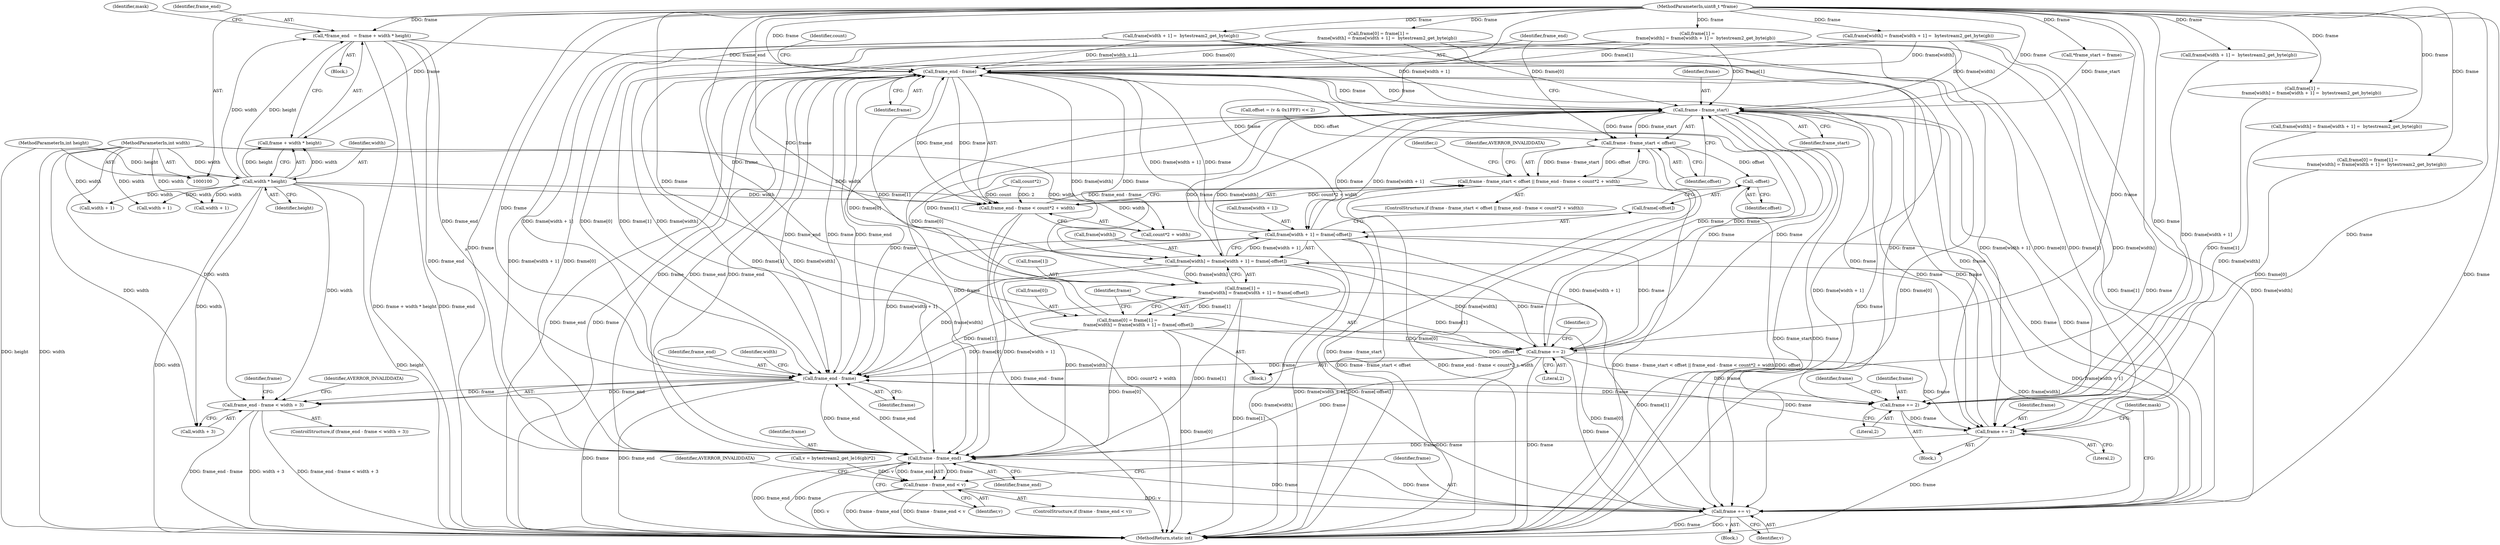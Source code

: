 digraph "1_FFmpeg_f52fbf4f3ed02a7d872d8a102006f29b4421f360@integer" {
"1000111" [label="(Call,*frame_end   = frame + width * height)"];
"1000102" [label="(MethodParameterIn,uint8_t *frame)"];
"1000115" [label="(Call,width * height)"];
"1000103" [label="(MethodParameterIn,int width)"];
"1000104" [label="(MethodParameterIn,int height)"];
"1000191" [label="(Call,frame_end - frame)"];
"1000186" [label="(Call,frame - frame_start)"];
"1000185" [label="(Call,frame - frame_start < offset)"];
"1000184" [label="(Call,frame - frame_start < offset || frame_end - frame < count*2 + width)"];
"1000231" [label="(Call,-offset)"];
"1000219" [label="(Call,frame[width] = frame[width + 1] = frame[-offset])"];
"1000215" [label="(Call,frame[1] =\n                frame[width] = frame[width + 1] = frame[-offset])"];
"1000211" [label="(Call,frame[0] = frame[1] =\n                frame[width] = frame[width + 1] = frame[-offset])"];
"1000233" [label="(Call,frame += 2)"];
"1000223" [label="(Call,frame[width + 1] = frame[-offset])"];
"1000252" [label="(Call,frame - frame_end)"];
"1000251" [label="(Call,frame - frame_end < v)"];
"1000258" [label="(Call,frame += v)"];
"1000265" [label="(Call,frame_end - frame)"];
"1000264" [label="(Call,frame_end - frame < width + 3)"];
"1000293" [label="(Call,frame += 2)"];
"1000316" [label="(Call,frame += 2)"];
"1000190" [label="(Call,frame_end - frame < count*2 + width)"];
"1000189" [label="(Identifier,offset)"];
"1000265" [label="(Call,frame_end - frame)"];
"1000117" [label="(Identifier,height)"];
"1000308" [label="(Call,frame[width + 1] =  bytestream2_get_byte(gb))"];
"1000235" [label="(Literal,2)"];
"1000243" [label="(Block,)"];
"1000288" [label="(Call,width + 1)"];
"1000298" [label="(Identifier,frame)"];
"1000120" [label="(Identifier,mask)"];
"1000295" [label="(Literal,2)"];
"1000293" [label="(Call,frame += 2)"];
"1000191" [label="(Call,frame_end - frame)"];
"1000304" [label="(Call,frame[width] = frame[width + 1] =  bytestream2_get_byte(gb))"];
"1000254" [label="(Identifier,frame_end)"];
"1000187" [label="(Identifier,frame)"];
"1000103" [label="(MethodParameterIn,int width)"];
"1000104" [label="(MethodParameterIn,int height)"];
"1000188" [label="(Identifier,frame_start)"];
"1000285" [label="(Call,frame[width + 1] =  bytestream2_get_byte(gb))"];
"1000116" [label="(Identifier,width)"];
"1000226" [label="(Call,width + 1)"];
"1000277" [label="(Call,frame[1] =\n             frame[width] = frame[width + 1] =  bytestream2_get_byte(gb))"];
"1000102" [label="(MethodParameterIn,uint8_t *frame)"];
"1000232" [label="(Identifier,offset)"];
"1000266" [label="(Identifier,frame_end)"];
"1000275" [label="(Identifier,frame)"];
"1000212" [label="(Call,frame[0])"];
"1000253" [label="(Identifier,frame)"];
"1000311" [label="(Call,width + 1)"];
"1000255" [label="(Identifier,v)"];
"1000112" [label="(Identifier,frame_end)"];
"1000200" [label="(Identifier,AVERROR_INVALIDDATA)"];
"1000216" [label="(Call,frame[1])"];
"1000224" [label="(Call,frame[width + 1])"];
"1000231" [label="(Call,-offset)"];
"1000259" [label="(Identifier,frame)"];
"1000234" [label="(Identifier,frame)"];
"1000209" [label="(Identifier,i)"];
"1000105" [label="(Block,)"];
"1000324" [label="(MethodReturn,static int)"];
"1000268" [label="(Call,width + 3)"];
"1000184" [label="(Call,frame - frame_start < offset || frame_end - frame < count*2 + width)"];
"1000244" [label="(Call,v = bytestream2_get_le16(gb)*2)"];
"1000264" [label="(Call,frame_end - frame < width + 3)"];
"1000115" [label="(Call,width * height)"];
"1000113" [label="(Call,frame + width * height)"];
"1000193" [label="(Identifier,frame)"];
"1000300" [label="(Call,frame[1] =\n            frame[width] = frame[width + 1] =  bytestream2_get_byte(gb))"];
"1000190" [label="(Call,frame_end - frame < count*2 + width)"];
"1000186" [label="(Call,frame - frame_start)"];
"1000320" [label="(Identifier,mask)"];
"1000257" [label="(Identifier,AVERROR_INVALIDDATA)"];
"1000211" [label="(Call,frame[0] = frame[1] =\n                frame[width] = frame[width + 1] = frame[-offset])"];
"1000263" [label="(ControlStructure,if (frame_end - frame < width + 3))"];
"1000272" [label="(Identifier,AVERROR_INVALIDDATA)"];
"1000294" [label="(Identifier,frame)"];
"1000192" [label="(Identifier,frame_end)"];
"1000183" [label="(ControlStructure,if (frame - frame_start < offset || frame_end - frame < count*2 + width))"];
"1000195" [label="(Call,count*2)"];
"1000210" [label="(Block,)"];
"1000317" [label="(Identifier,frame)"];
"1000107" [label="(Call,*frame_start = frame)"];
"1000185" [label="(Call,frame - frame_start < offset)"];
"1000203" [label="(Identifier,i)"];
"1000252" [label="(Call,frame - frame_end)"];
"1000233" [label="(Call,frame += 2)"];
"1000296" [label="(Call,frame[0] = frame[1] =\n            frame[width] = frame[width + 1] =  bytestream2_get_byte(gb))"];
"1000316" [label="(Call,frame += 2)"];
"1000111" [label="(Call,*frame_end   = frame + width * height)"];
"1000220" [label="(Call,frame[width])"];
"1000219" [label="(Call,frame[width] = frame[width + 1] = frame[-offset])"];
"1000267" [label="(Identifier,frame)"];
"1000223" [label="(Call,frame[width + 1] = frame[-offset])"];
"1000167" [label="(Call,offset = (v & 0x1FFF) << 2)"];
"1000251" [label="(Call,frame - frame_end < v)"];
"1000194" [label="(Call,count*2 + width)"];
"1000196" [label="(Identifier,count)"];
"1000258" [label="(Call,frame += v)"];
"1000260" [label="(Identifier,v)"];
"1000262" [label="(Block,)"];
"1000318" [label="(Literal,2)"];
"1000281" [label="(Call,frame[width] = frame[width + 1] =  bytestream2_get_byte(gb))"];
"1000269" [label="(Identifier,width)"];
"1000273" [label="(Call,frame[0] = frame[1] =\n             frame[width] = frame[width + 1] =  bytestream2_get_byte(gb))"];
"1000250" [label="(ControlStructure,if (frame - frame_end < v))"];
"1000215" [label="(Call,frame[1] =\n                frame[width] = frame[width + 1] = frame[-offset])"];
"1000229" [label="(Call,frame[-offset])"];
"1000111" -> "1000105"  [label="AST: "];
"1000111" -> "1000113"  [label="CFG: "];
"1000112" -> "1000111"  [label="AST: "];
"1000113" -> "1000111"  [label="AST: "];
"1000120" -> "1000111"  [label="CFG: "];
"1000111" -> "1000324"  [label="DDG: frame_end"];
"1000111" -> "1000324"  [label="DDG: frame + width * height"];
"1000102" -> "1000111"  [label="DDG: frame"];
"1000115" -> "1000111"  [label="DDG: width"];
"1000115" -> "1000111"  [label="DDG: height"];
"1000111" -> "1000191"  [label="DDG: frame_end"];
"1000111" -> "1000252"  [label="DDG: frame_end"];
"1000111" -> "1000265"  [label="DDG: frame_end"];
"1000102" -> "1000100"  [label="AST: "];
"1000102" -> "1000324"  [label="DDG: frame"];
"1000102" -> "1000107"  [label="DDG: frame"];
"1000102" -> "1000113"  [label="DDG: frame"];
"1000102" -> "1000186"  [label="DDG: frame"];
"1000102" -> "1000191"  [label="DDG: frame"];
"1000102" -> "1000211"  [label="DDG: frame"];
"1000102" -> "1000215"  [label="DDG: frame"];
"1000102" -> "1000219"  [label="DDG: frame"];
"1000102" -> "1000223"  [label="DDG: frame"];
"1000102" -> "1000233"  [label="DDG: frame"];
"1000102" -> "1000252"  [label="DDG: frame"];
"1000102" -> "1000258"  [label="DDG: frame"];
"1000102" -> "1000265"  [label="DDG: frame"];
"1000102" -> "1000273"  [label="DDG: frame"];
"1000102" -> "1000277"  [label="DDG: frame"];
"1000102" -> "1000281"  [label="DDG: frame"];
"1000102" -> "1000285"  [label="DDG: frame"];
"1000102" -> "1000293"  [label="DDG: frame"];
"1000102" -> "1000296"  [label="DDG: frame"];
"1000102" -> "1000300"  [label="DDG: frame"];
"1000102" -> "1000304"  [label="DDG: frame"];
"1000102" -> "1000308"  [label="DDG: frame"];
"1000102" -> "1000316"  [label="DDG: frame"];
"1000115" -> "1000113"  [label="AST: "];
"1000115" -> "1000117"  [label="CFG: "];
"1000116" -> "1000115"  [label="AST: "];
"1000117" -> "1000115"  [label="AST: "];
"1000113" -> "1000115"  [label="CFG: "];
"1000115" -> "1000324"  [label="DDG: height"];
"1000115" -> "1000324"  [label="DDG: width"];
"1000115" -> "1000113"  [label="DDG: width"];
"1000115" -> "1000113"  [label="DDG: height"];
"1000103" -> "1000115"  [label="DDG: width"];
"1000104" -> "1000115"  [label="DDG: height"];
"1000115" -> "1000190"  [label="DDG: width"];
"1000115" -> "1000194"  [label="DDG: width"];
"1000115" -> "1000226"  [label="DDG: width"];
"1000115" -> "1000264"  [label="DDG: width"];
"1000115" -> "1000268"  [label="DDG: width"];
"1000115" -> "1000288"  [label="DDG: width"];
"1000115" -> "1000311"  [label="DDG: width"];
"1000103" -> "1000100"  [label="AST: "];
"1000103" -> "1000324"  [label="DDG: width"];
"1000103" -> "1000190"  [label="DDG: width"];
"1000103" -> "1000194"  [label="DDG: width"];
"1000103" -> "1000226"  [label="DDG: width"];
"1000103" -> "1000264"  [label="DDG: width"];
"1000103" -> "1000268"  [label="DDG: width"];
"1000103" -> "1000288"  [label="DDG: width"];
"1000103" -> "1000311"  [label="DDG: width"];
"1000104" -> "1000100"  [label="AST: "];
"1000104" -> "1000324"  [label="DDG: height"];
"1000191" -> "1000190"  [label="AST: "];
"1000191" -> "1000193"  [label="CFG: "];
"1000192" -> "1000191"  [label="AST: "];
"1000193" -> "1000191"  [label="AST: "];
"1000196" -> "1000191"  [label="CFG: "];
"1000191" -> "1000324"  [label="DDG: frame"];
"1000191" -> "1000324"  [label="DDG: frame_end"];
"1000191" -> "1000186"  [label="DDG: frame"];
"1000191" -> "1000190"  [label="DDG: frame_end"];
"1000191" -> "1000190"  [label="DDG: frame"];
"1000252" -> "1000191"  [label="DDG: frame_end"];
"1000265" -> "1000191"  [label="DDG: frame_end"];
"1000308" -> "1000191"  [label="DDG: frame[width + 1]"];
"1000186" -> "1000191"  [label="DDG: frame"];
"1000215" -> "1000191"  [label="DDG: frame[1]"];
"1000304" -> "1000191"  [label="DDG: frame[width]"];
"1000300" -> "1000191"  [label="DDG: frame[1]"];
"1000219" -> "1000191"  [label="DDG: frame[width]"];
"1000223" -> "1000191"  [label="DDG: frame[width + 1]"];
"1000211" -> "1000191"  [label="DDG: frame[0]"];
"1000296" -> "1000191"  [label="DDG: frame[0]"];
"1000233" -> "1000191"  [label="DDG: frame"];
"1000191" -> "1000219"  [label="DDG: frame"];
"1000191" -> "1000223"  [label="DDG: frame"];
"1000191" -> "1000233"  [label="DDG: frame"];
"1000191" -> "1000252"  [label="DDG: frame"];
"1000191" -> "1000252"  [label="DDG: frame_end"];
"1000191" -> "1000258"  [label="DDG: frame"];
"1000191" -> "1000265"  [label="DDG: frame_end"];
"1000191" -> "1000265"  [label="DDG: frame"];
"1000191" -> "1000293"  [label="DDG: frame"];
"1000191" -> "1000316"  [label="DDG: frame"];
"1000186" -> "1000185"  [label="AST: "];
"1000186" -> "1000188"  [label="CFG: "];
"1000187" -> "1000186"  [label="AST: "];
"1000188" -> "1000186"  [label="AST: "];
"1000189" -> "1000186"  [label="CFG: "];
"1000186" -> "1000324"  [label="DDG: frame_start"];
"1000186" -> "1000324"  [label="DDG: frame"];
"1000186" -> "1000185"  [label="DDG: frame"];
"1000186" -> "1000185"  [label="DDG: frame_start"];
"1000258" -> "1000186"  [label="DDG: frame"];
"1000308" -> "1000186"  [label="DDG: frame[width + 1]"];
"1000215" -> "1000186"  [label="DDG: frame[1]"];
"1000304" -> "1000186"  [label="DDG: frame[width]"];
"1000300" -> "1000186"  [label="DDG: frame[1]"];
"1000211" -> "1000186"  [label="DDG: frame[0]"];
"1000296" -> "1000186"  [label="DDG: frame[0]"];
"1000233" -> "1000186"  [label="DDG: frame"];
"1000219" -> "1000186"  [label="DDG: frame[width]"];
"1000223" -> "1000186"  [label="DDG: frame[width + 1]"];
"1000316" -> "1000186"  [label="DDG: frame"];
"1000107" -> "1000186"  [label="DDG: frame_start"];
"1000186" -> "1000219"  [label="DDG: frame"];
"1000186" -> "1000223"  [label="DDG: frame"];
"1000186" -> "1000233"  [label="DDG: frame"];
"1000186" -> "1000252"  [label="DDG: frame"];
"1000186" -> "1000258"  [label="DDG: frame"];
"1000186" -> "1000265"  [label="DDG: frame"];
"1000186" -> "1000293"  [label="DDG: frame"];
"1000186" -> "1000316"  [label="DDG: frame"];
"1000185" -> "1000184"  [label="AST: "];
"1000185" -> "1000189"  [label="CFG: "];
"1000189" -> "1000185"  [label="AST: "];
"1000192" -> "1000185"  [label="CFG: "];
"1000184" -> "1000185"  [label="CFG: "];
"1000185" -> "1000324"  [label="DDG: frame - frame_start"];
"1000185" -> "1000324"  [label="DDG: offset"];
"1000185" -> "1000184"  [label="DDG: frame - frame_start"];
"1000185" -> "1000184"  [label="DDG: offset"];
"1000167" -> "1000185"  [label="DDG: offset"];
"1000185" -> "1000231"  [label="DDG: offset"];
"1000184" -> "1000183"  [label="AST: "];
"1000184" -> "1000190"  [label="CFG: "];
"1000190" -> "1000184"  [label="AST: "];
"1000200" -> "1000184"  [label="CFG: "];
"1000203" -> "1000184"  [label="CFG: "];
"1000184" -> "1000324"  [label="DDG: frame - frame_start < offset"];
"1000184" -> "1000324"  [label="DDG: frame_end - frame < count*2 + width"];
"1000184" -> "1000324"  [label="DDG: frame - frame_start < offset || frame_end - frame < count*2 + width"];
"1000190" -> "1000184"  [label="DDG: frame_end - frame"];
"1000190" -> "1000184"  [label="DDG: count*2 + width"];
"1000231" -> "1000229"  [label="AST: "];
"1000231" -> "1000232"  [label="CFG: "];
"1000232" -> "1000231"  [label="AST: "];
"1000229" -> "1000231"  [label="CFG: "];
"1000231" -> "1000324"  [label="DDG: offset"];
"1000219" -> "1000215"  [label="AST: "];
"1000219" -> "1000223"  [label="CFG: "];
"1000220" -> "1000219"  [label="AST: "];
"1000223" -> "1000219"  [label="AST: "];
"1000215" -> "1000219"  [label="CFG: "];
"1000219" -> "1000324"  [label="DDG: frame[width]"];
"1000219" -> "1000215"  [label="DDG: frame[width]"];
"1000223" -> "1000219"  [label="DDG: frame[width + 1]"];
"1000233" -> "1000219"  [label="DDG: frame"];
"1000219" -> "1000233"  [label="DDG: frame[width]"];
"1000219" -> "1000252"  [label="DDG: frame[width]"];
"1000219" -> "1000258"  [label="DDG: frame[width]"];
"1000219" -> "1000265"  [label="DDG: frame[width]"];
"1000215" -> "1000211"  [label="AST: "];
"1000216" -> "1000215"  [label="AST: "];
"1000211" -> "1000215"  [label="CFG: "];
"1000215" -> "1000324"  [label="DDG: frame[1]"];
"1000215" -> "1000211"  [label="DDG: frame[1]"];
"1000215" -> "1000233"  [label="DDG: frame[1]"];
"1000215" -> "1000252"  [label="DDG: frame[1]"];
"1000215" -> "1000258"  [label="DDG: frame[1]"];
"1000215" -> "1000265"  [label="DDG: frame[1]"];
"1000211" -> "1000210"  [label="AST: "];
"1000212" -> "1000211"  [label="AST: "];
"1000234" -> "1000211"  [label="CFG: "];
"1000211" -> "1000324"  [label="DDG: frame[0]"];
"1000211" -> "1000233"  [label="DDG: frame[0]"];
"1000211" -> "1000252"  [label="DDG: frame[0]"];
"1000211" -> "1000258"  [label="DDG: frame[0]"];
"1000211" -> "1000265"  [label="DDG: frame[0]"];
"1000233" -> "1000210"  [label="AST: "];
"1000233" -> "1000235"  [label="CFG: "];
"1000234" -> "1000233"  [label="AST: "];
"1000235" -> "1000233"  [label="AST: "];
"1000209" -> "1000233"  [label="CFG: "];
"1000233" -> "1000324"  [label="DDG: frame"];
"1000233" -> "1000223"  [label="DDG: frame"];
"1000223" -> "1000233"  [label="DDG: frame[width + 1]"];
"1000233" -> "1000252"  [label="DDG: frame"];
"1000233" -> "1000258"  [label="DDG: frame"];
"1000233" -> "1000265"  [label="DDG: frame"];
"1000233" -> "1000293"  [label="DDG: frame"];
"1000233" -> "1000316"  [label="DDG: frame"];
"1000223" -> "1000229"  [label="CFG: "];
"1000224" -> "1000223"  [label="AST: "];
"1000229" -> "1000223"  [label="AST: "];
"1000223" -> "1000324"  [label="DDG: frame[-offset]"];
"1000223" -> "1000324"  [label="DDG: frame[width + 1]"];
"1000223" -> "1000252"  [label="DDG: frame[width + 1]"];
"1000223" -> "1000258"  [label="DDG: frame[width + 1]"];
"1000223" -> "1000265"  [label="DDG: frame[width + 1]"];
"1000252" -> "1000251"  [label="AST: "];
"1000252" -> "1000254"  [label="CFG: "];
"1000253" -> "1000252"  [label="AST: "];
"1000254" -> "1000252"  [label="AST: "];
"1000255" -> "1000252"  [label="CFG: "];
"1000252" -> "1000324"  [label="DDG: frame"];
"1000252" -> "1000324"  [label="DDG: frame_end"];
"1000252" -> "1000251"  [label="DDG: frame"];
"1000252" -> "1000251"  [label="DDG: frame_end"];
"1000258" -> "1000252"  [label="DDG: frame"];
"1000308" -> "1000252"  [label="DDG: frame[width + 1]"];
"1000304" -> "1000252"  [label="DDG: frame[width]"];
"1000300" -> "1000252"  [label="DDG: frame[1]"];
"1000296" -> "1000252"  [label="DDG: frame[0]"];
"1000316" -> "1000252"  [label="DDG: frame"];
"1000265" -> "1000252"  [label="DDG: frame_end"];
"1000252" -> "1000258"  [label="DDG: frame"];
"1000252" -> "1000265"  [label="DDG: frame_end"];
"1000251" -> "1000250"  [label="AST: "];
"1000251" -> "1000255"  [label="CFG: "];
"1000255" -> "1000251"  [label="AST: "];
"1000257" -> "1000251"  [label="CFG: "];
"1000259" -> "1000251"  [label="CFG: "];
"1000251" -> "1000324"  [label="DDG: frame - frame_end < v"];
"1000251" -> "1000324"  [label="DDG: v"];
"1000251" -> "1000324"  [label="DDG: frame - frame_end"];
"1000244" -> "1000251"  [label="DDG: v"];
"1000251" -> "1000258"  [label="DDG: v"];
"1000258" -> "1000243"  [label="AST: "];
"1000258" -> "1000260"  [label="CFG: "];
"1000259" -> "1000258"  [label="AST: "];
"1000260" -> "1000258"  [label="AST: "];
"1000320" -> "1000258"  [label="CFG: "];
"1000258" -> "1000324"  [label="DDG: frame"];
"1000258" -> "1000324"  [label="DDG: v"];
"1000308" -> "1000258"  [label="DDG: frame[width + 1]"];
"1000304" -> "1000258"  [label="DDG: frame[width]"];
"1000300" -> "1000258"  [label="DDG: frame[1]"];
"1000296" -> "1000258"  [label="DDG: frame[0]"];
"1000258" -> "1000265"  [label="DDG: frame"];
"1000265" -> "1000264"  [label="AST: "];
"1000265" -> "1000267"  [label="CFG: "];
"1000266" -> "1000265"  [label="AST: "];
"1000267" -> "1000265"  [label="AST: "];
"1000269" -> "1000265"  [label="CFG: "];
"1000265" -> "1000324"  [label="DDG: frame"];
"1000265" -> "1000324"  [label="DDG: frame_end"];
"1000265" -> "1000264"  [label="DDG: frame_end"];
"1000265" -> "1000264"  [label="DDG: frame"];
"1000308" -> "1000265"  [label="DDG: frame[width + 1]"];
"1000304" -> "1000265"  [label="DDG: frame[width]"];
"1000300" -> "1000265"  [label="DDG: frame[1]"];
"1000296" -> "1000265"  [label="DDG: frame[0]"];
"1000316" -> "1000265"  [label="DDG: frame"];
"1000265" -> "1000293"  [label="DDG: frame"];
"1000264" -> "1000263"  [label="AST: "];
"1000264" -> "1000268"  [label="CFG: "];
"1000268" -> "1000264"  [label="AST: "];
"1000272" -> "1000264"  [label="CFG: "];
"1000275" -> "1000264"  [label="CFG: "];
"1000264" -> "1000324"  [label="DDG: frame_end - frame"];
"1000264" -> "1000324"  [label="DDG: width + 3"];
"1000264" -> "1000324"  [label="DDG: frame_end - frame < width + 3"];
"1000293" -> "1000262"  [label="AST: "];
"1000293" -> "1000295"  [label="CFG: "];
"1000294" -> "1000293"  [label="AST: "];
"1000295" -> "1000293"  [label="AST: "];
"1000298" -> "1000293"  [label="CFG: "];
"1000285" -> "1000293"  [label="DDG: frame[width + 1]"];
"1000281" -> "1000293"  [label="DDG: frame[width]"];
"1000273" -> "1000293"  [label="DDG: frame[0]"];
"1000277" -> "1000293"  [label="DDG: frame[1]"];
"1000293" -> "1000316"  [label="DDG: frame"];
"1000316" -> "1000262"  [label="AST: "];
"1000316" -> "1000318"  [label="CFG: "];
"1000317" -> "1000316"  [label="AST: "];
"1000318" -> "1000316"  [label="AST: "];
"1000320" -> "1000316"  [label="CFG: "];
"1000316" -> "1000324"  [label="DDG: frame"];
"1000308" -> "1000316"  [label="DDG: frame[width + 1]"];
"1000304" -> "1000316"  [label="DDG: frame[width]"];
"1000300" -> "1000316"  [label="DDG: frame[1]"];
"1000296" -> "1000316"  [label="DDG: frame[0]"];
"1000190" -> "1000194"  [label="CFG: "];
"1000194" -> "1000190"  [label="AST: "];
"1000190" -> "1000324"  [label="DDG: count*2 + width"];
"1000190" -> "1000324"  [label="DDG: frame_end - frame"];
"1000195" -> "1000190"  [label="DDG: count"];
"1000195" -> "1000190"  [label="DDG: 2"];
}
